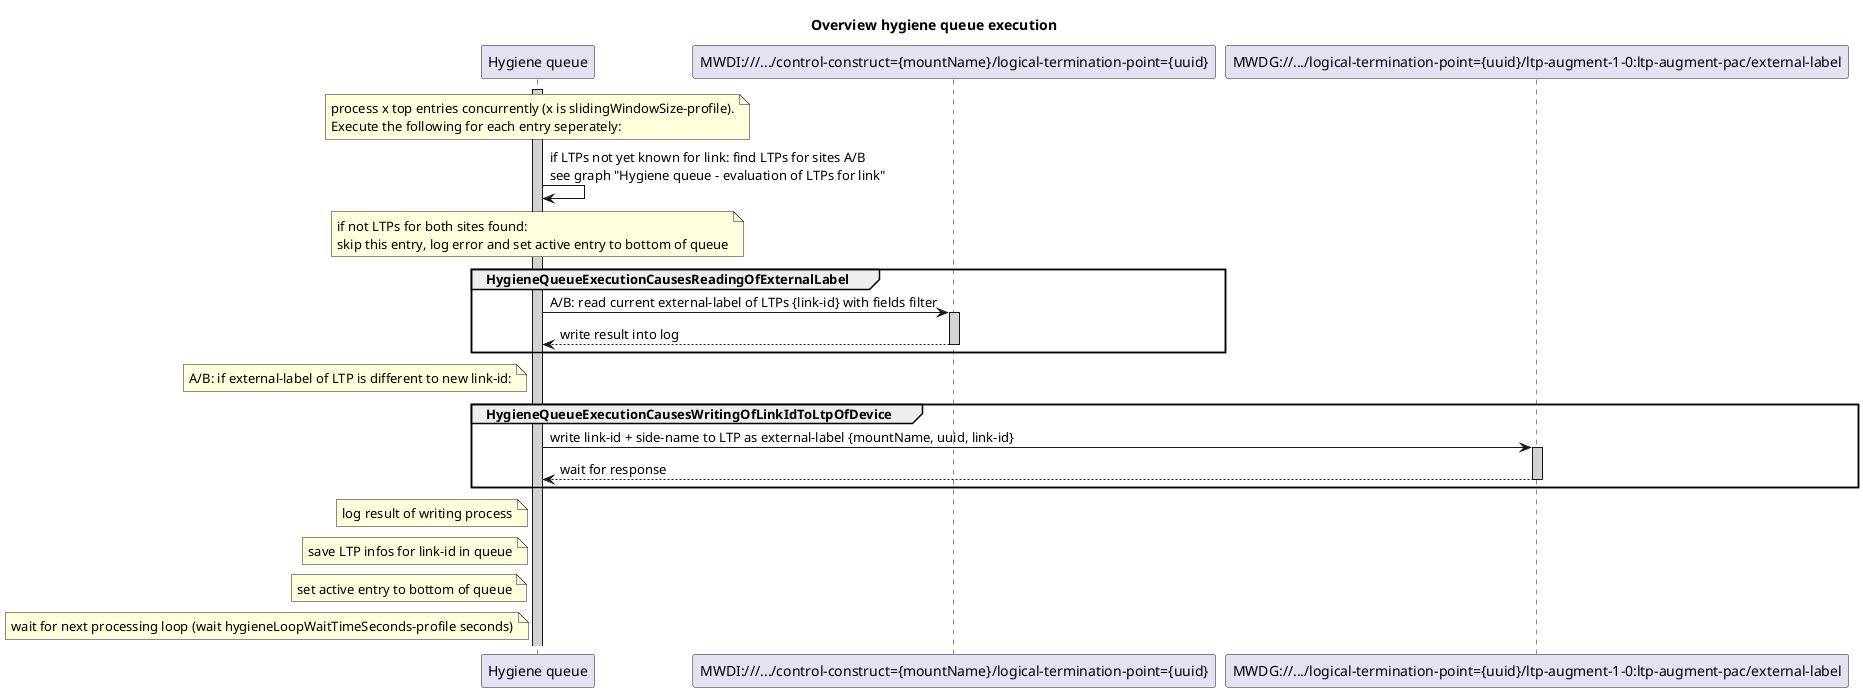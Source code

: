 
@startuml im002_overviewHygieneQueueExecution

title Overview hygiene queue execution

participant "Hygiene queue" as LILW_hygieneQueue
participant "MWDI:///.../control-construct={mountName}/logical-termination-point={uuid}" as MWDI
participant "MWDG://.../logical-termination-point={uuid}/ltp-augment-1-0:ltp-augment-pac/external-label" as MWDG

activate LILW_hygieneQueue #LightGrey
note over of LILW_hygieneQueue : process x top entries concurrently (x is slidingWindowSize-profile).\nExecute the following for each entry seperately:

LILW_hygieneQueue -> LILW_hygieneQueue : if LTPs not yet known for link: find LTPs for sites A/B \nsee graph "Hygiene queue - evaluation of LTPs for link"

note over of LILW_hygieneQueue : if not LTPs for both sites found: \nskip this entry, log error and set active entry to bottom of queue

group HygieneQueueExecutionCausesReadingOfExternalLabel
    LILW_hygieneQueue -> MWDI : A/B: read current external-label of LTPs {link-id} with fields filter
    activate MWDI #LightGrey
    MWDI --> LILW_hygieneQueue : write result into log
    deactivate MWDI #LightGrey
end

note left LILW_hygieneQueue: A/B: if external-label of LTP is different to new link-id:

group HygieneQueueExecutionCausesWritingOfLinkIdToLtpOfDevice
    LILW_hygieneQueue -> MWDG : write link-id + side-name to LTP as external-label {mountName, uuid, link-id}
    activate MWDG #LightGrey
    MWDG --> LILW_hygieneQueue : wait for response
    deactivate MWDG #LightGrey
end

note left of LILW_hygieneQueue : log result of writing process
note left of LILW_hygieneQueue : save LTP infos for link-id in queue
note left of LILW_hygieneQueue : set active entry to bottom of queue
note left of LILW_hygieneQueue : wait for next processing loop (wait hygieneLoopWaitTimeSeconds-profile seconds)

@enduml


